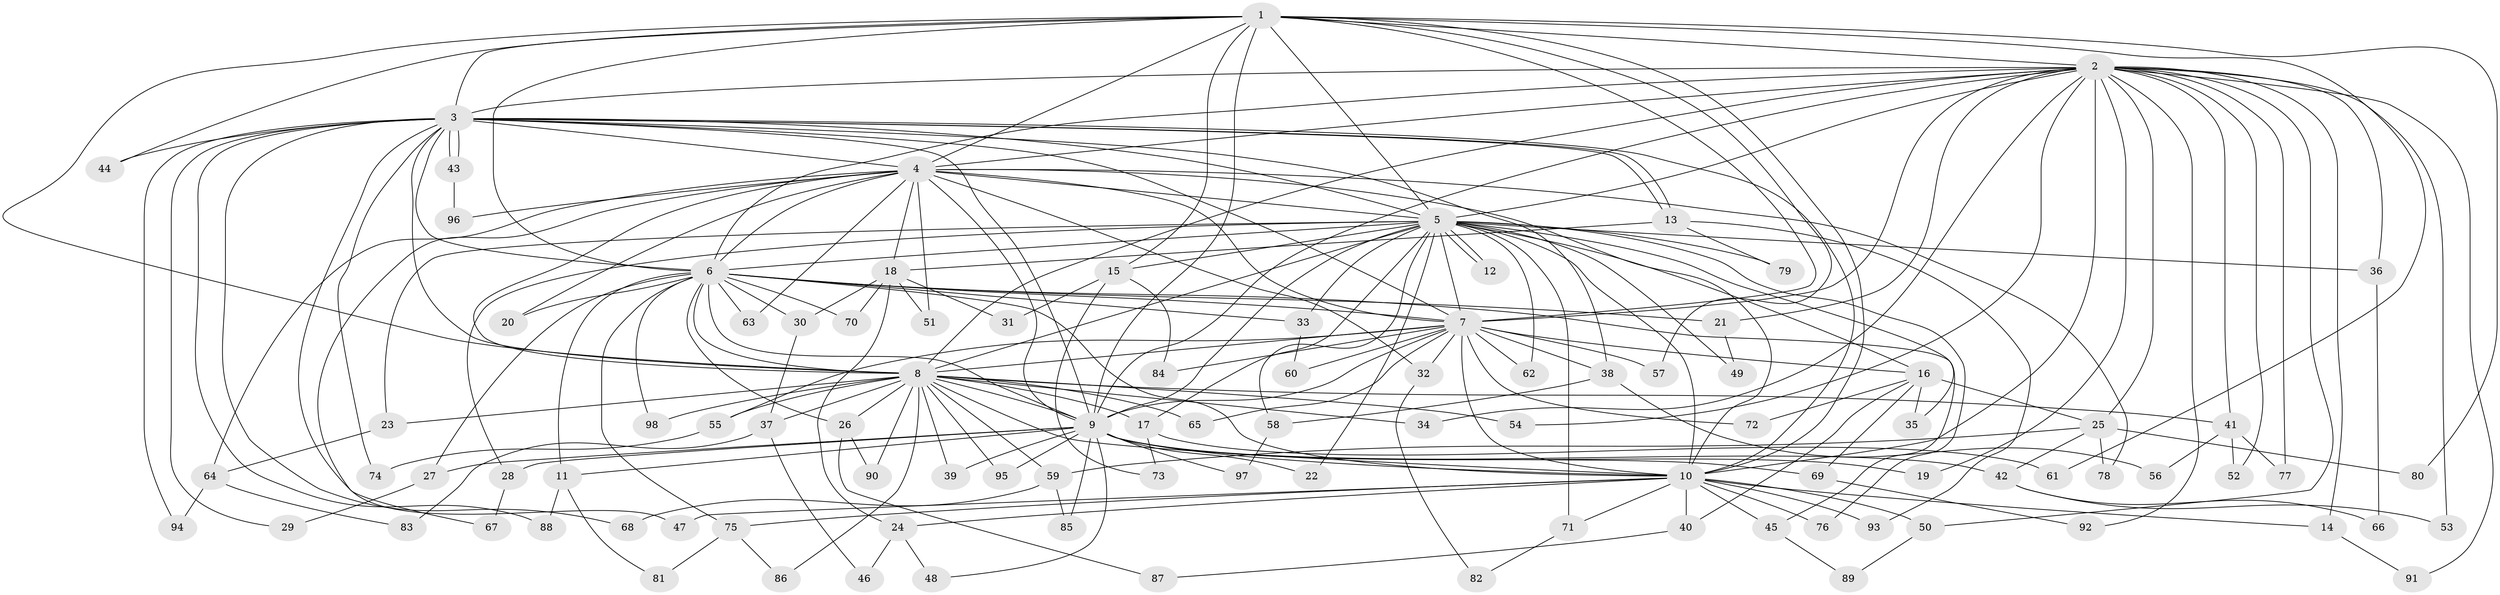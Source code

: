 // coarse degree distribution, {12: 0.014705882352941176, 25: 0.014705882352941176, 32: 0.014705882352941176, 23: 0.014705882352941176, 24: 0.014705882352941176, 17: 0.014705882352941176, 3: 0.19117647058823528, 2: 0.5441176470588235, 4: 0.08823529411764706, 8: 0.014705882352941176, 6: 0.014705882352941176, 1: 0.04411764705882353, 5: 0.014705882352941176}
// Generated by graph-tools (version 1.1) at 2025/17/03/04/25 18:17:35]
// undirected, 98 vertices, 221 edges
graph export_dot {
graph [start="1"]
  node [color=gray90,style=filled];
  1;
  2;
  3;
  4;
  5;
  6;
  7;
  8;
  9;
  10;
  11;
  12;
  13;
  14;
  15;
  16;
  17;
  18;
  19;
  20;
  21;
  22;
  23;
  24;
  25;
  26;
  27;
  28;
  29;
  30;
  31;
  32;
  33;
  34;
  35;
  36;
  37;
  38;
  39;
  40;
  41;
  42;
  43;
  44;
  45;
  46;
  47;
  48;
  49;
  50;
  51;
  52;
  53;
  54;
  55;
  56;
  57;
  58;
  59;
  60;
  61;
  62;
  63;
  64;
  65;
  66;
  67;
  68;
  69;
  70;
  71;
  72;
  73;
  74;
  75;
  76;
  77;
  78;
  79;
  80;
  81;
  82;
  83;
  84;
  85;
  86;
  87;
  88;
  89;
  90;
  91;
  92;
  93;
  94;
  95;
  96;
  97;
  98;
  1 -- 2;
  1 -- 3;
  1 -- 4;
  1 -- 5;
  1 -- 6;
  1 -- 7;
  1 -- 8;
  1 -- 9;
  1 -- 10;
  1 -- 15;
  1 -- 44;
  1 -- 57;
  1 -- 61;
  1 -- 80;
  2 -- 3;
  2 -- 4;
  2 -- 5;
  2 -- 6;
  2 -- 7;
  2 -- 8;
  2 -- 9;
  2 -- 10;
  2 -- 14;
  2 -- 19;
  2 -- 21;
  2 -- 25;
  2 -- 34;
  2 -- 36;
  2 -- 41;
  2 -- 50;
  2 -- 52;
  2 -- 53;
  2 -- 54;
  2 -- 77;
  2 -- 91;
  2 -- 92;
  3 -- 4;
  3 -- 5;
  3 -- 6;
  3 -- 7;
  3 -- 8;
  3 -- 9;
  3 -- 10;
  3 -- 13;
  3 -- 13;
  3 -- 29;
  3 -- 38;
  3 -- 43;
  3 -- 43;
  3 -- 44;
  3 -- 47;
  3 -- 68;
  3 -- 74;
  3 -- 88;
  3 -- 94;
  4 -- 5;
  4 -- 6;
  4 -- 7;
  4 -- 8;
  4 -- 9;
  4 -- 10;
  4 -- 18;
  4 -- 20;
  4 -- 32;
  4 -- 51;
  4 -- 63;
  4 -- 64;
  4 -- 67;
  4 -- 78;
  4 -- 96;
  5 -- 6;
  5 -- 7;
  5 -- 8;
  5 -- 9;
  5 -- 10;
  5 -- 12;
  5 -- 12;
  5 -- 15;
  5 -- 16;
  5 -- 17;
  5 -- 22;
  5 -- 23;
  5 -- 28;
  5 -- 33;
  5 -- 35;
  5 -- 36;
  5 -- 49;
  5 -- 58;
  5 -- 62;
  5 -- 71;
  5 -- 76;
  5 -- 79;
  6 -- 7;
  6 -- 8;
  6 -- 9;
  6 -- 10;
  6 -- 11;
  6 -- 20;
  6 -- 21;
  6 -- 26;
  6 -- 27;
  6 -- 30;
  6 -- 33;
  6 -- 45;
  6 -- 63;
  6 -- 70;
  6 -- 75;
  6 -- 98;
  7 -- 8;
  7 -- 9;
  7 -- 10;
  7 -- 16;
  7 -- 32;
  7 -- 38;
  7 -- 55;
  7 -- 57;
  7 -- 60;
  7 -- 62;
  7 -- 65;
  7 -- 72;
  7 -- 84;
  8 -- 9;
  8 -- 10;
  8 -- 17;
  8 -- 23;
  8 -- 26;
  8 -- 34;
  8 -- 37;
  8 -- 39;
  8 -- 41;
  8 -- 54;
  8 -- 55;
  8 -- 59;
  8 -- 65;
  8 -- 86;
  8 -- 90;
  8 -- 95;
  8 -- 98;
  9 -- 10;
  9 -- 11;
  9 -- 19;
  9 -- 22;
  9 -- 27;
  9 -- 28;
  9 -- 39;
  9 -- 42;
  9 -- 48;
  9 -- 69;
  9 -- 85;
  9 -- 95;
  9 -- 97;
  10 -- 14;
  10 -- 24;
  10 -- 40;
  10 -- 45;
  10 -- 47;
  10 -- 50;
  10 -- 71;
  10 -- 75;
  10 -- 76;
  10 -- 93;
  11 -- 81;
  11 -- 88;
  13 -- 18;
  13 -- 79;
  13 -- 93;
  14 -- 91;
  15 -- 31;
  15 -- 73;
  15 -- 84;
  16 -- 25;
  16 -- 35;
  16 -- 40;
  16 -- 69;
  16 -- 72;
  17 -- 61;
  17 -- 73;
  18 -- 24;
  18 -- 30;
  18 -- 31;
  18 -- 51;
  18 -- 70;
  21 -- 49;
  23 -- 64;
  24 -- 46;
  24 -- 48;
  25 -- 42;
  25 -- 59;
  25 -- 78;
  25 -- 80;
  26 -- 87;
  26 -- 90;
  27 -- 29;
  28 -- 67;
  30 -- 37;
  32 -- 82;
  33 -- 60;
  36 -- 66;
  37 -- 46;
  37 -- 83;
  38 -- 56;
  38 -- 58;
  40 -- 87;
  41 -- 52;
  41 -- 56;
  41 -- 77;
  42 -- 53;
  42 -- 66;
  43 -- 96;
  45 -- 89;
  50 -- 89;
  55 -- 74;
  58 -- 97;
  59 -- 68;
  59 -- 85;
  64 -- 83;
  64 -- 94;
  69 -- 92;
  71 -- 82;
  75 -- 81;
  75 -- 86;
}
